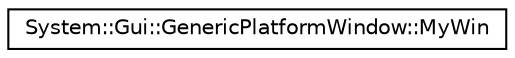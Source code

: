 digraph G
{
  edge [fontname="Helvetica",fontsize="10",labelfontname="Helvetica",labelfontsize="10"];
  node [fontname="Helvetica",fontsize="10",shape=record];
  rankdir="LR";
  Node1 [label="System::Gui::GenericPlatformWindow::MyWin",height=0.2,width=0.4,color="black", fillcolor="white", style="filled",URL="$class_system_1_1_gui_1_1_generic_platform_window_1_1_my_win.html"];
}
